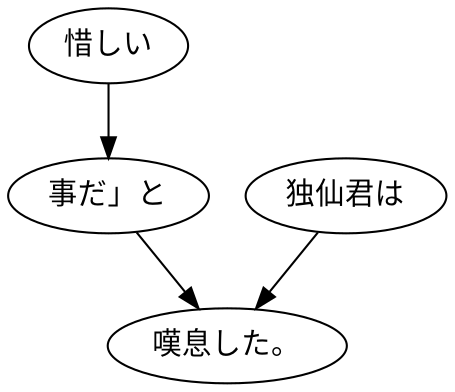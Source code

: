 digraph graph8386 {
	node0 [label="惜しい"];
	node1 [label="事だ」と"];
	node2 [label="独仙君は"];
	node3 [label="嘆息した。"];
	node0 -> node1;
	node1 -> node3;
	node2 -> node3;
}
